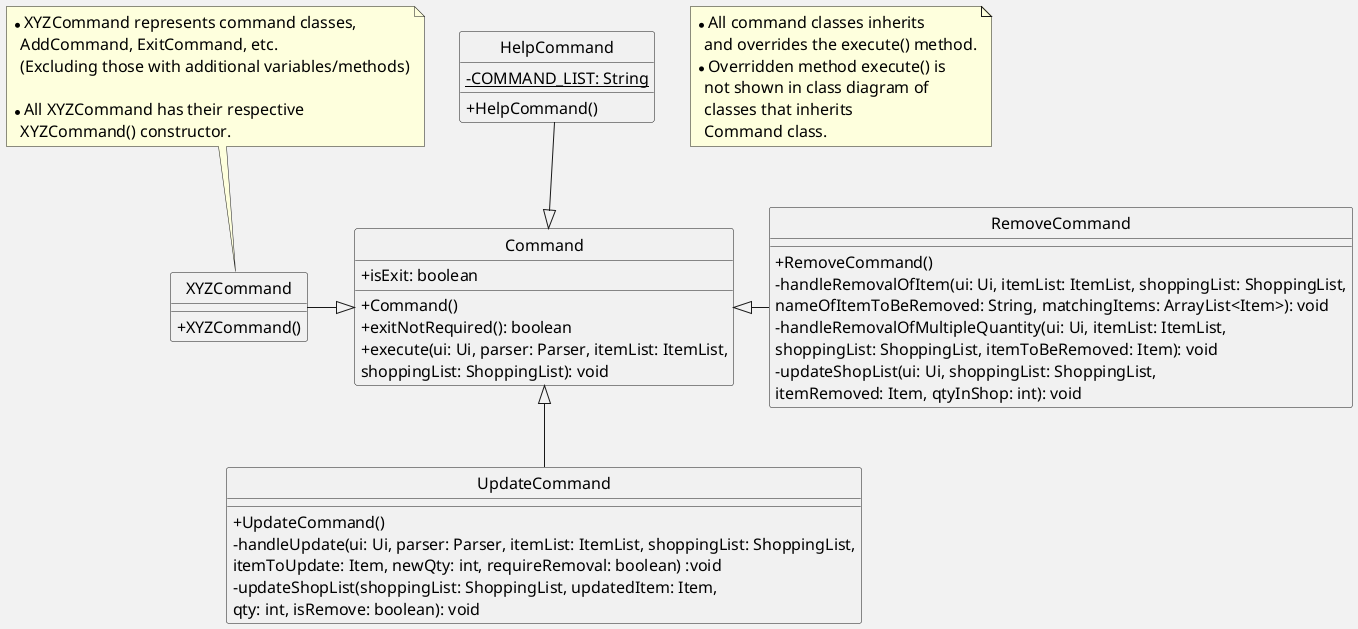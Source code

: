 @startuml
hide circle
skinparam backgroundColor #f2f2f2
skinparam defaultFontSize 16
skinparam classAttributeIconSize 0

class Command
class HelpCommand
class RemoveCommand
class UpdateCommand


Command <|-up- HelpCommand
Command <|-right- RemoveCommand
Command <|-left- XYZCommand
Command <|-down- UpdateCommand

class Command {
+isExit: boolean
+Command()
+exitNotRequired(): boolean
+execute(ui: Ui, parser: Parser, itemList: ItemList,
shoppingList: ShoppingList): void
}

note top of XYZCommand
 * XYZCommand represents command classes,
   AddCommand, ExitCommand, etc.
   (Excluding those with additional variables/methods)

 * All XYZCommand has their respective
   XYZCommand() constructor.
end note
class XYZCommand {
+XYZCommand()
}

class HelpCommand {
-{static} COMMAND_LIST: String
+HelpCommand()
}

class RemoveCommand {
+RemoveCommand()
-handleRemovalOfItem(ui: Ui, itemList: ItemList, shoppingList: ShoppingList,
 nameOfItemToBeRemoved: String, matchingItems: ArrayList<Item>): void
-handleRemovalOfMultipleQuantity(ui: Ui, itemList: ItemList,
 shoppingList: ShoppingList, itemToBeRemoved: Item): void
-updateShopList(ui: Ui, shoppingList: ShoppingList,
 itemRemoved: Item, qtyInShop: int): void
}

class UpdateCommand {
+UpdateCommand()
-handleUpdate(ui: Ui, parser: Parser, itemList: ItemList, shoppingList: ShoppingList,
 itemToUpdate: Item, newQty: int, requireRemoval: boolean) :void
-updateShopList(shoppingList: ShoppingList, updatedItem: Item,
 qty: int, isRemove: boolean): void
}

note as N1
* All command classes inherits
  and overrides the execute() method.
* Overridden method execute() is
  not shown in class diagram of
  classes that inherits
  Command class.
end note

@enduml